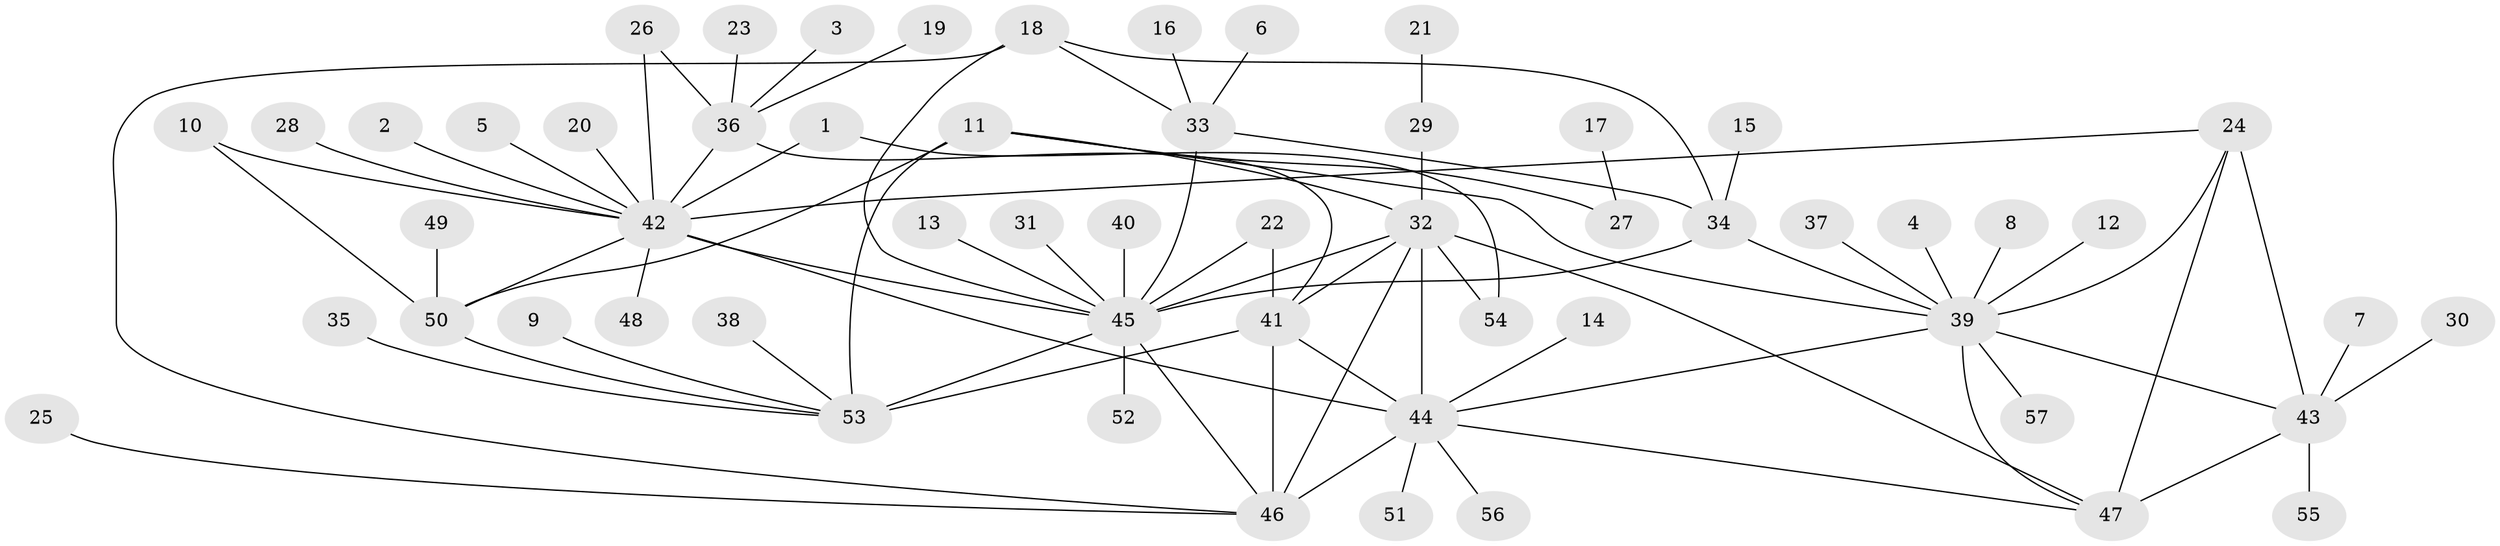 // original degree distribution, {13: 0.008771929824561403, 7: 0.05263157894736842, 8: 0.02631578947368421, 6: 0.02631578947368421, 12: 0.008771929824561403, 11: 0.017543859649122806, 5: 0.017543859649122806, 9: 0.017543859649122806, 4: 0.03508771929824561, 14: 0.008771929824561403, 10: 0.02631578947368421, 2: 0.14912280701754385, 1: 0.5877192982456141, 3: 0.017543859649122806}
// Generated by graph-tools (version 1.1) at 2025/26/03/09/25 03:26:39]
// undirected, 57 vertices, 82 edges
graph export_dot {
graph [start="1"]
  node [color=gray90,style=filled];
  1;
  2;
  3;
  4;
  5;
  6;
  7;
  8;
  9;
  10;
  11;
  12;
  13;
  14;
  15;
  16;
  17;
  18;
  19;
  20;
  21;
  22;
  23;
  24;
  25;
  26;
  27;
  28;
  29;
  30;
  31;
  32;
  33;
  34;
  35;
  36;
  37;
  38;
  39;
  40;
  41;
  42;
  43;
  44;
  45;
  46;
  47;
  48;
  49;
  50;
  51;
  52;
  53;
  54;
  55;
  56;
  57;
  1 -- 42 [weight=1.0];
  1 -- 54 [weight=1.0];
  2 -- 42 [weight=1.0];
  3 -- 36 [weight=1.0];
  4 -- 39 [weight=1.0];
  5 -- 42 [weight=1.0];
  6 -- 33 [weight=1.0];
  7 -- 43 [weight=1.0];
  8 -- 39 [weight=1.0];
  9 -- 53 [weight=1.0];
  10 -- 42 [weight=1.0];
  10 -- 50 [weight=1.0];
  11 -- 27 [weight=1.0];
  11 -- 32 [weight=2.0];
  11 -- 39 [weight=1.0];
  11 -- 50 [weight=3.0];
  11 -- 53 [weight=3.0];
  12 -- 39 [weight=1.0];
  13 -- 45 [weight=1.0];
  14 -- 44 [weight=1.0];
  15 -- 34 [weight=1.0];
  16 -- 33 [weight=1.0];
  17 -- 27 [weight=1.0];
  18 -- 33 [weight=1.0];
  18 -- 34 [weight=1.0];
  18 -- 45 [weight=2.0];
  18 -- 46 [weight=1.0];
  19 -- 36 [weight=1.0];
  20 -- 42 [weight=1.0];
  21 -- 29 [weight=1.0];
  22 -- 41 [weight=1.0];
  22 -- 45 [weight=1.0];
  23 -- 36 [weight=1.0];
  24 -- 39 [weight=2.0];
  24 -- 42 [weight=1.0];
  24 -- 43 [weight=2.0];
  24 -- 47 [weight=2.0];
  25 -- 46 [weight=1.0];
  26 -- 36 [weight=1.0];
  26 -- 42 [weight=3.0];
  28 -- 42 [weight=1.0];
  29 -- 32 [weight=1.0];
  30 -- 43 [weight=1.0];
  31 -- 45 [weight=1.0];
  32 -- 41 [weight=1.0];
  32 -- 44 [weight=1.0];
  32 -- 45 [weight=1.0];
  32 -- 46 [weight=2.0];
  32 -- 47 [weight=1.0];
  32 -- 54 [weight=1.0];
  33 -- 34 [weight=1.0];
  33 -- 45 [weight=2.0];
  34 -- 39 [weight=1.0];
  34 -- 45 [weight=2.0];
  35 -- 53 [weight=1.0];
  36 -- 41 [weight=1.0];
  36 -- 42 [weight=3.0];
  37 -- 39 [weight=1.0];
  38 -- 53 [weight=1.0];
  39 -- 43 [weight=1.0];
  39 -- 44 [weight=2.0];
  39 -- 47 [weight=1.0];
  39 -- 57 [weight=1.0];
  40 -- 45 [weight=1.0];
  41 -- 44 [weight=1.0];
  41 -- 46 [weight=2.0];
  41 -- 53 [weight=1.0];
  42 -- 44 [weight=3.0];
  42 -- 45 [weight=1.0];
  42 -- 48 [weight=1.0];
  42 -- 50 [weight=1.0];
  43 -- 47 [weight=1.0];
  43 -- 55 [weight=1.0];
  44 -- 46 [weight=2.0];
  44 -- 47 [weight=1.0];
  44 -- 51 [weight=1.0];
  44 -- 56 [weight=1.0];
  45 -- 46 [weight=1.0];
  45 -- 52 [weight=1.0];
  45 -- 53 [weight=2.0];
  49 -- 50 [weight=1.0];
  50 -- 53 [weight=1.0];
}
